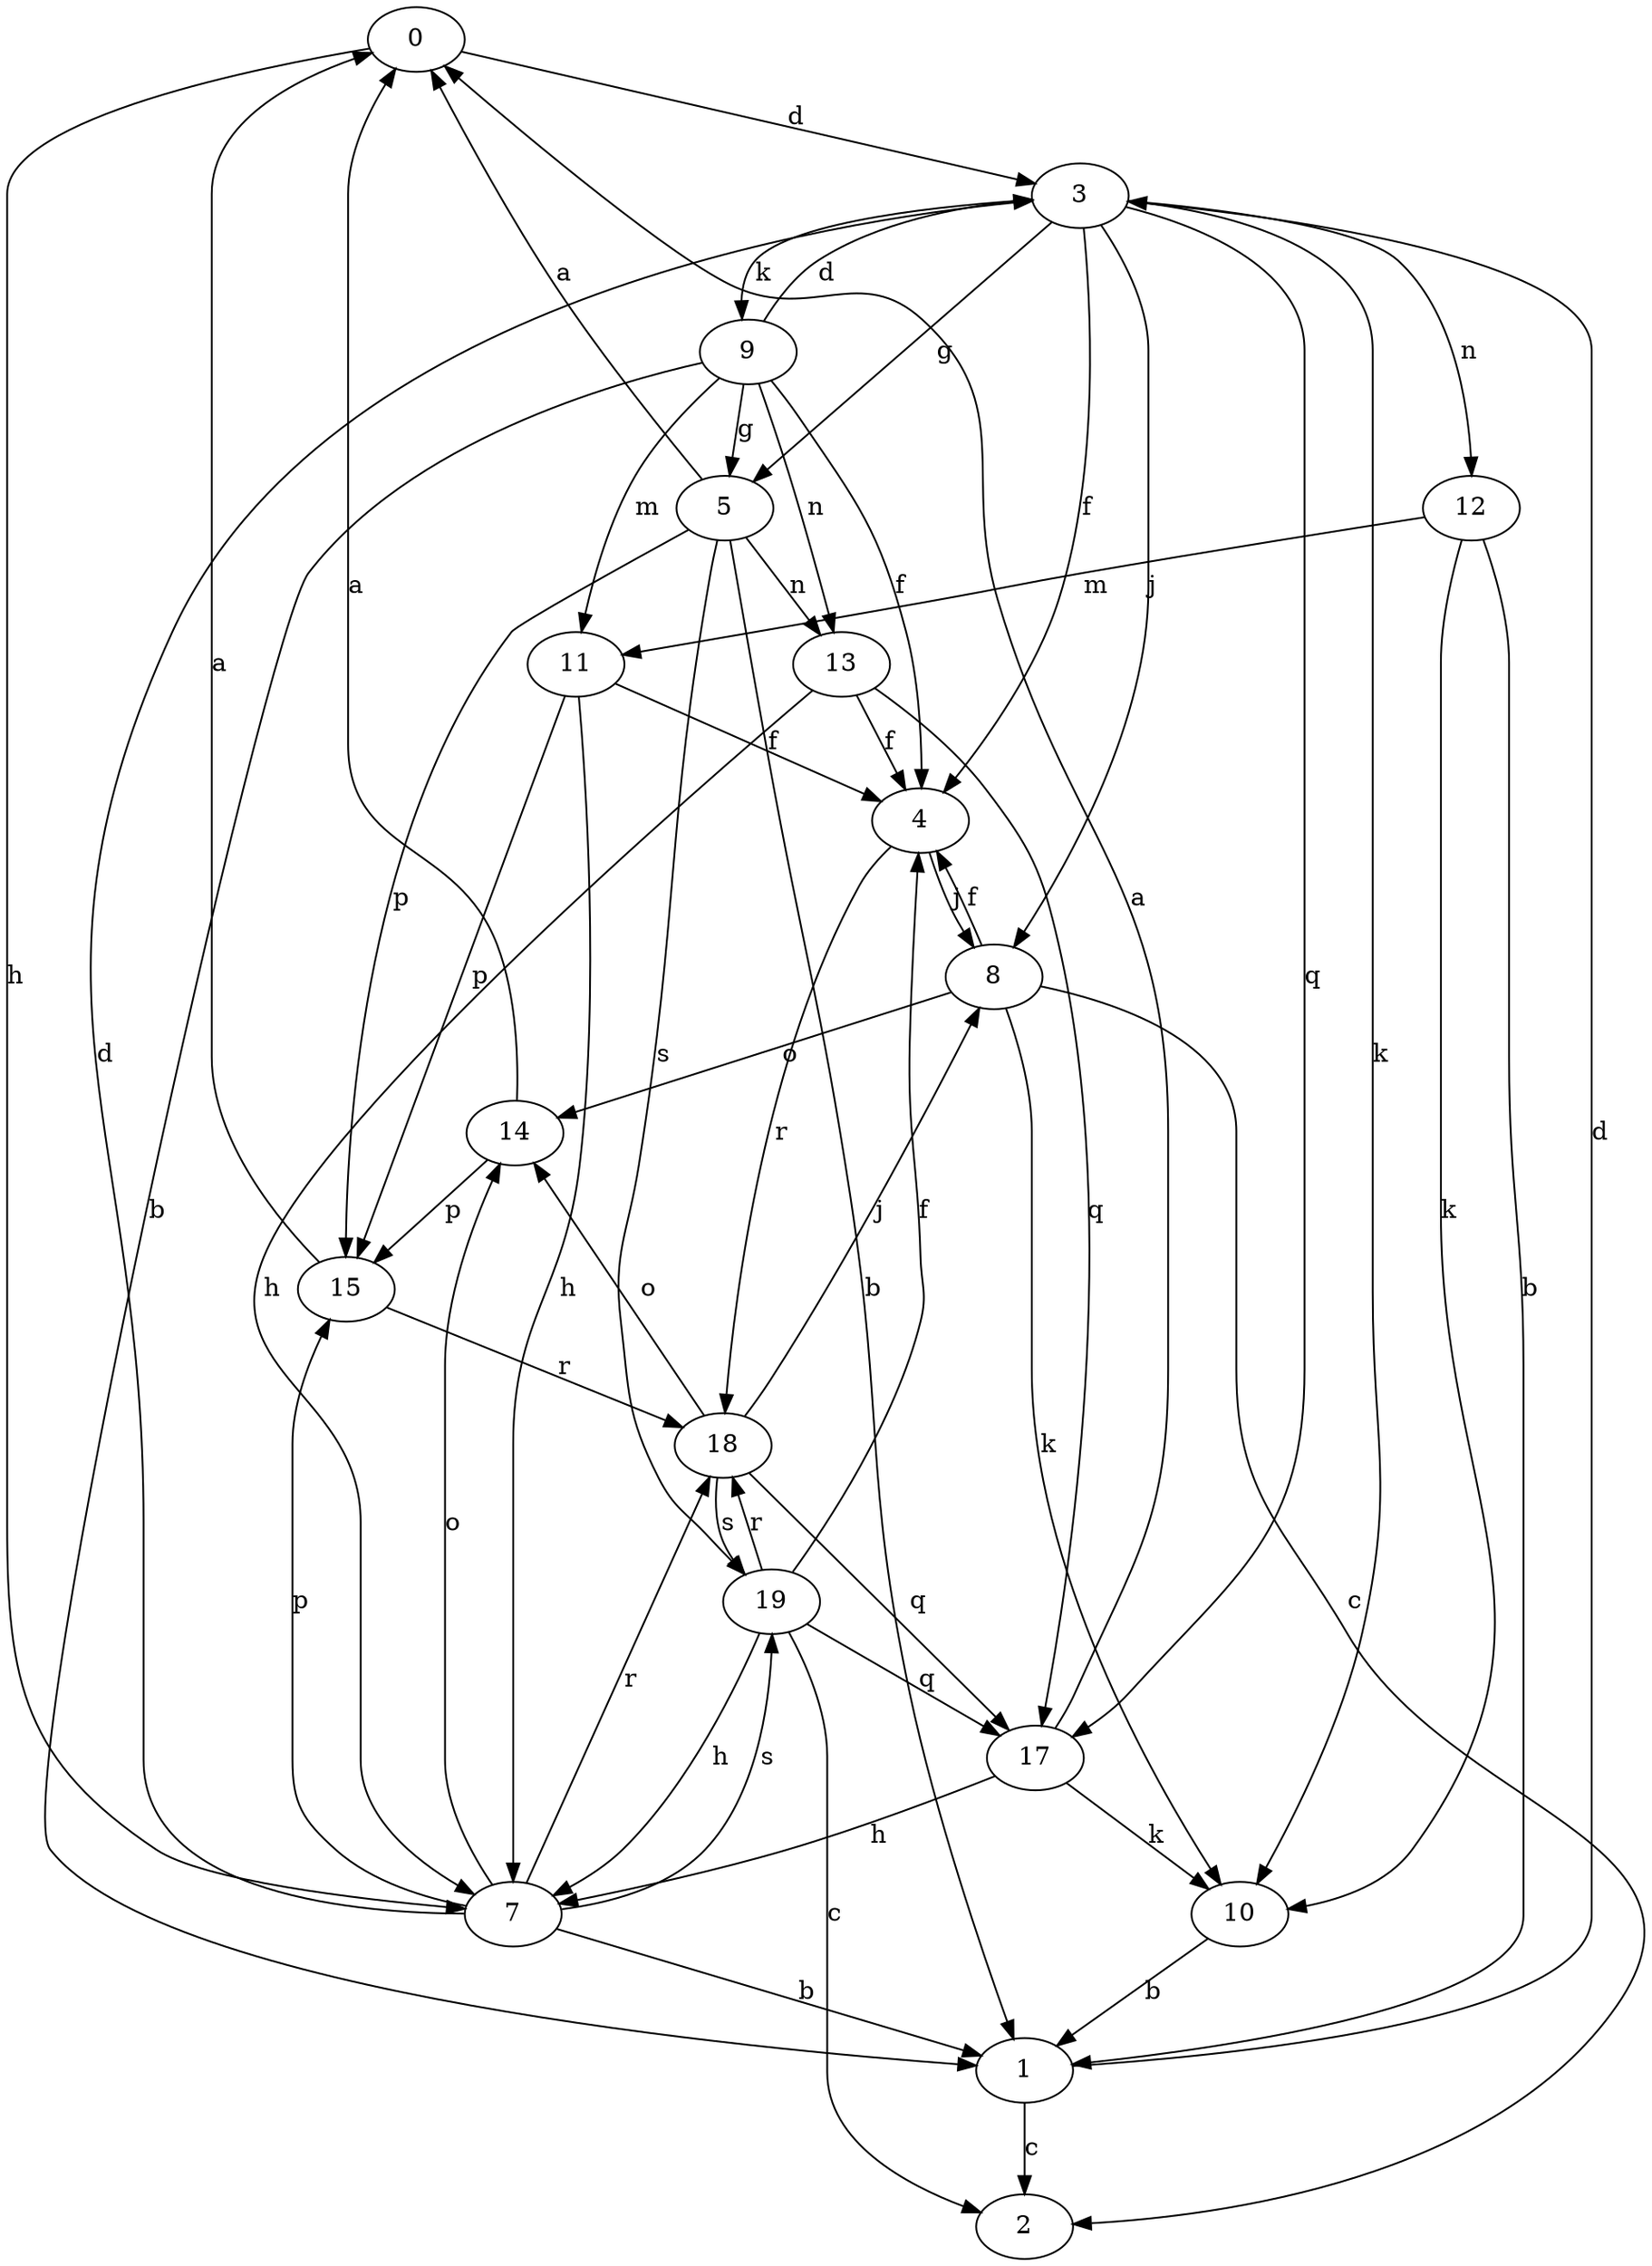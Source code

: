 strict digraph  {
0;
1;
2;
3;
4;
5;
7;
8;
9;
10;
11;
12;
13;
14;
15;
17;
18;
19;
0 -> 3  [label=d];
0 -> 7  [label=h];
1 -> 2  [label=c];
1 -> 3  [label=d];
3 -> 4  [label=f];
3 -> 5  [label=g];
3 -> 8  [label=j];
3 -> 9  [label=k];
3 -> 10  [label=k];
3 -> 12  [label=n];
3 -> 17  [label=q];
4 -> 8  [label=j];
4 -> 18  [label=r];
5 -> 0  [label=a];
5 -> 1  [label=b];
5 -> 13  [label=n];
5 -> 15  [label=p];
5 -> 19  [label=s];
7 -> 1  [label=b];
7 -> 3  [label=d];
7 -> 14  [label=o];
7 -> 15  [label=p];
7 -> 18  [label=r];
7 -> 19  [label=s];
8 -> 2  [label=c];
8 -> 4  [label=f];
8 -> 10  [label=k];
8 -> 14  [label=o];
9 -> 1  [label=b];
9 -> 3  [label=d];
9 -> 4  [label=f];
9 -> 5  [label=g];
9 -> 11  [label=m];
9 -> 13  [label=n];
10 -> 1  [label=b];
11 -> 4  [label=f];
11 -> 7  [label=h];
11 -> 15  [label=p];
12 -> 1  [label=b];
12 -> 10  [label=k];
12 -> 11  [label=m];
13 -> 4  [label=f];
13 -> 7  [label=h];
13 -> 17  [label=q];
14 -> 0  [label=a];
14 -> 15  [label=p];
15 -> 0  [label=a];
15 -> 18  [label=r];
17 -> 0  [label=a];
17 -> 7  [label=h];
17 -> 10  [label=k];
18 -> 8  [label=j];
18 -> 14  [label=o];
18 -> 17  [label=q];
18 -> 19  [label=s];
19 -> 2  [label=c];
19 -> 4  [label=f];
19 -> 7  [label=h];
19 -> 17  [label=q];
19 -> 18  [label=r];
}
